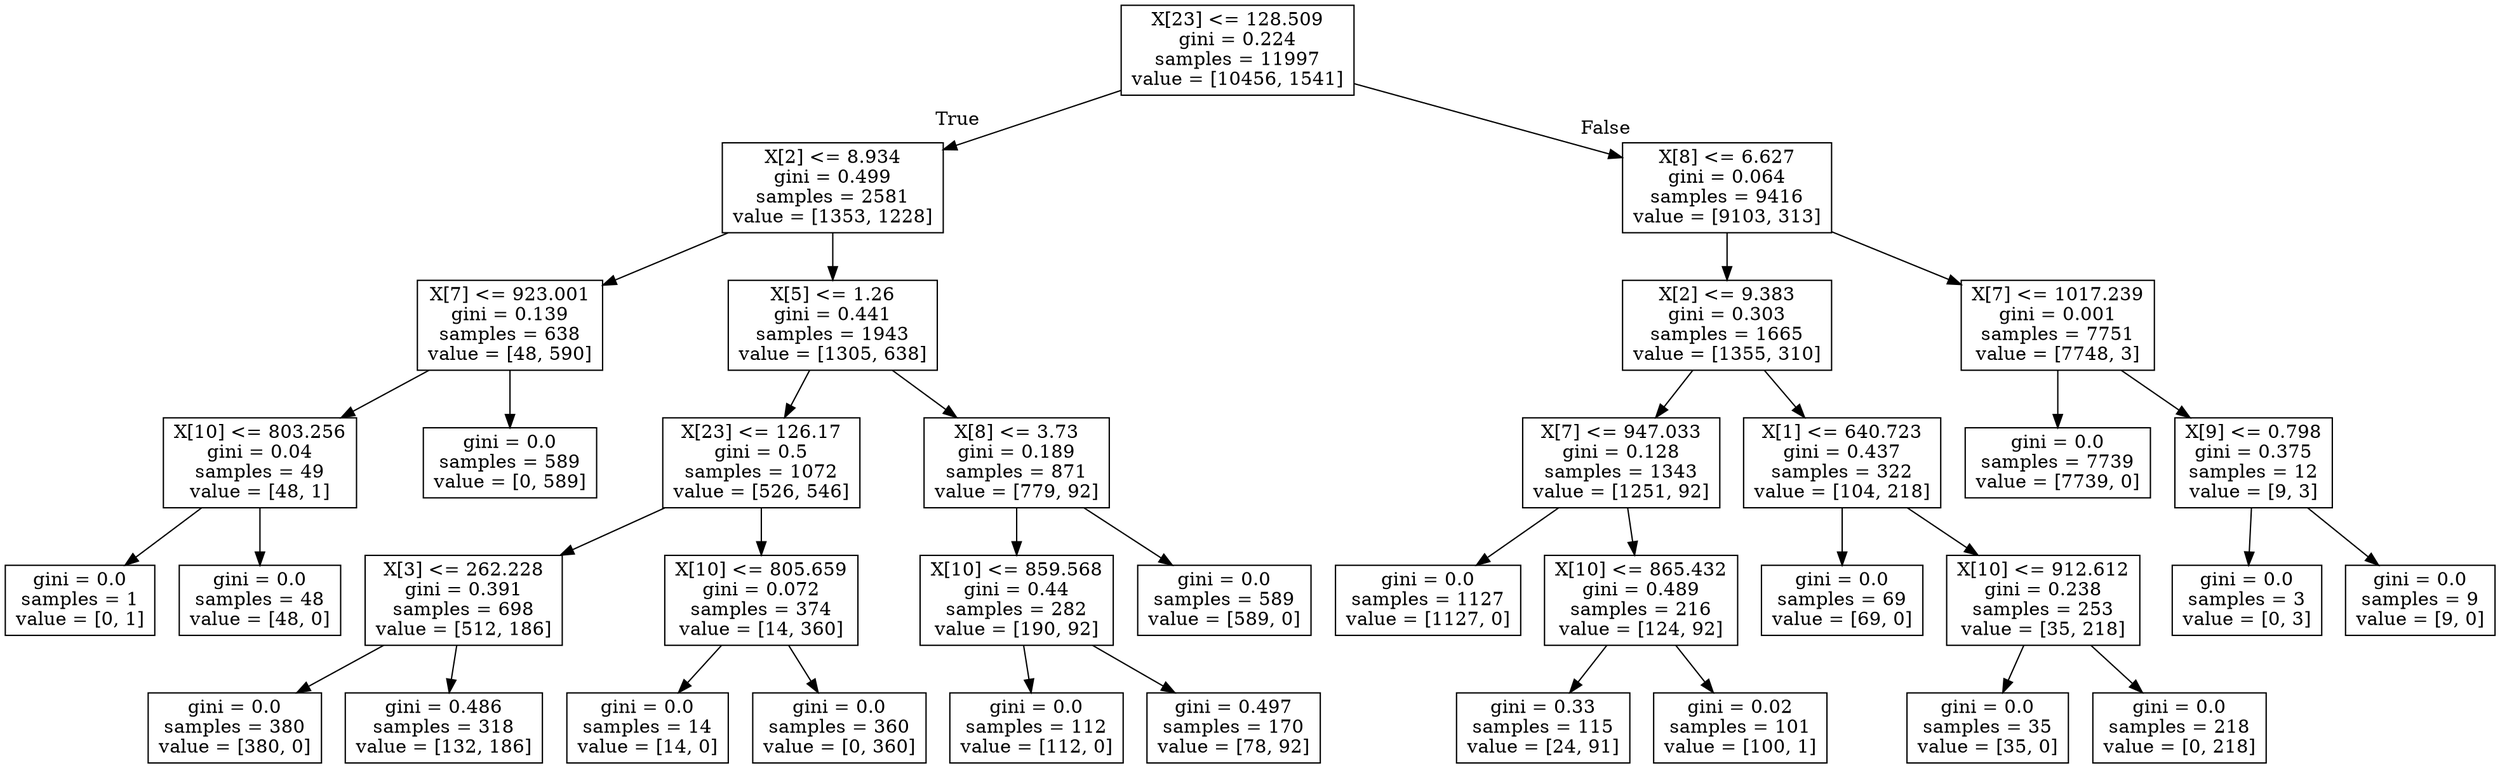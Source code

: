 digraph Tree {
node [shape=box] ;
0 [label="X[23] <= 128.509\ngini = 0.224\nsamples = 11997\nvalue = [10456, 1541]"] ;
1 [label="X[2] <= 8.934\ngini = 0.499\nsamples = 2581\nvalue = [1353, 1228]"] ;
0 -> 1 [labeldistance=2.5, labelangle=45, headlabel="True"] ;
2 [label="X[7] <= 923.001\ngini = 0.139\nsamples = 638\nvalue = [48, 590]"] ;
1 -> 2 ;
3 [label="X[10] <= 803.256\ngini = 0.04\nsamples = 49\nvalue = [48, 1]"] ;
2 -> 3 ;
4 [label="gini = 0.0\nsamples = 1\nvalue = [0, 1]"] ;
3 -> 4 ;
5 [label="gini = 0.0\nsamples = 48\nvalue = [48, 0]"] ;
3 -> 5 ;
6 [label="gini = 0.0\nsamples = 589\nvalue = [0, 589]"] ;
2 -> 6 ;
7 [label="X[5] <= 1.26\ngini = 0.441\nsamples = 1943\nvalue = [1305, 638]"] ;
1 -> 7 ;
8 [label="X[23] <= 126.17\ngini = 0.5\nsamples = 1072\nvalue = [526, 546]"] ;
7 -> 8 ;
9 [label="X[3] <= 262.228\ngini = 0.391\nsamples = 698\nvalue = [512, 186]"] ;
8 -> 9 ;
10 [label="gini = 0.0\nsamples = 380\nvalue = [380, 0]"] ;
9 -> 10 ;
11 [label="gini = 0.486\nsamples = 318\nvalue = [132, 186]"] ;
9 -> 11 ;
12 [label="X[10] <= 805.659\ngini = 0.072\nsamples = 374\nvalue = [14, 360]"] ;
8 -> 12 ;
13 [label="gini = 0.0\nsamples = 14\nvalue = [14, 0]"] ;
12 -> 13 ;
14 [label="gini = 0.0\nsamples = 360\nvalue = [0, 360]"] ;
12 -> 14 ;
15 [label="X[8] <= 3.73\ngini = 0.189\nsamples = 871\nvalue = [779, 92]"] ;
7 -> 15 ;
16 [label="X[10] <= 859.568\ngini = 0.44\nsamples = 282\nvalue = [190, 92]"] ;
15 -> 16 ;
17 [label="gini = 0.0\nsamples = 112\nvalue = [112, 0]"] ;
16 -> 17 ;
18 [label="gini = 0.497\nsamples = 170\nvalue = [78, 92]"] ;
16 -> 18 ;
19 [label="gini = 0.0\nsamples = 589\nvalue = [589, 0]"] ;
15 -> 19 ;
20 [label="X[8] <= 6.627\ngini = 0.064\nsamples = 9416\nvalue = [9103, 313]"] ;
0 -> 20 [labeldistance=2.5, labelangle=-45, headlabel="False"] ;
21 [label="X[2] <= 9.383\ngini = 0.303\nsamples = 1665\nvalue = [1355, 310]"] ;
20 -> 21 ;
22 [label="X[7] <= 947.033\ngini = 0.128\nsamples = 1343\nvalue = [1251, 92]"] ;
21 -> 22 ;
23 [label="gini = 0.0\nsamples = 1127\nvalue = [1127, 0]"] ;
22 -> 23 ;
24 [label="X[10] <= 865.432\ngini = 0.489\nsamples = 216\nvalue = [124, 92]"] ;
22 -> 24 ;
25 [label="gini = 0.33\nsamples = 115\nvalue = [24, 91]"] ;
24 -> 25 ;
26 [label="gini = 0.02\nsamples = 101\nvalue = [100, 1]"] ;
24 -> 26 ;
27 [label="X[1] <= 640.723\ngini = 0.437\nsamples = 322\nvalue = [104, 218]"] ;
21 -> 27 ;
28 [label="gini = 0.0\nsamples = 69\nvalue = [69, 0]"] ;
27 -> 28 ;
29 [label="X[10] <= 912.612\ngini = 0.238\nsamples = 253\nvalue = [35, 218]"] ;
27 -> 29 ;
30 [label="gini = 0.0\nsamples = 35\nvalue = [35, 0]"] ;
29 -> 30 ;
31 [label="gini = 0.0\nsamples = 218\nvalue = [0, 218]"] ;
29 -> 31 ;
32 [label="X[7] <= 1017.239\ngini = 0.001\nsamples = 7751\nvalue = [7748, 3]"] ;
20 -> 32 ;
33 [label="gini = 0.0\nsamples = 7739\nvalue = [7739, 0]"] ;
32 -> 33 ;
34 [label="X[9] <= 0.798\ngini = 0.375\nsamples = 12\nvalue = [9, 3]"] ;
32 -> 34 ;
35 [label="gini = 0.0\nsamples = 3\nvalue = [0, 3]"] ;
34 -> 35 ;
36 [label="gini = 0.0\nsamples = 9\nvalue = [9, 0]"] ;
34 -> 36 ;
}